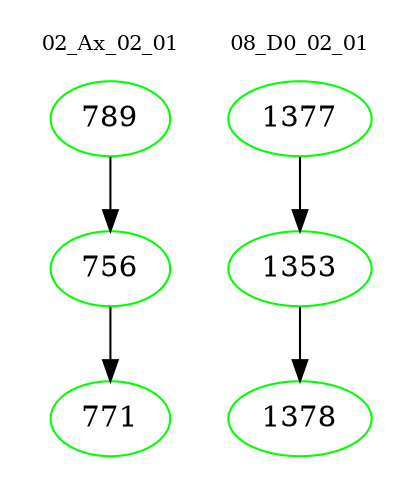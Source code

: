digraph{
subgraph cluster_0 {
color = white
label = "02_Ax_02_01";
fontsize=10;
T0_789 [label="789", color="green"]
T0_789 -> T0_756 [color="black"]
T0_756 [label="756", color="green"]
T0_756 -> T0_771 [color="black"]
T0_771 [label="771", color="green"]
}
subgraph cluster_1 {
color = white
label = "08_D0_02_01";
fontsize=10;
T1_1377 [label="1377", color="green"]
T1_1377 -> T1_1353 [color="black"]
T1_1353 [label="1353", color="green"]
T1_1353 -> T1_1378 [color="black"]
T1_1378 [label="1378", color="green"]
}
}
